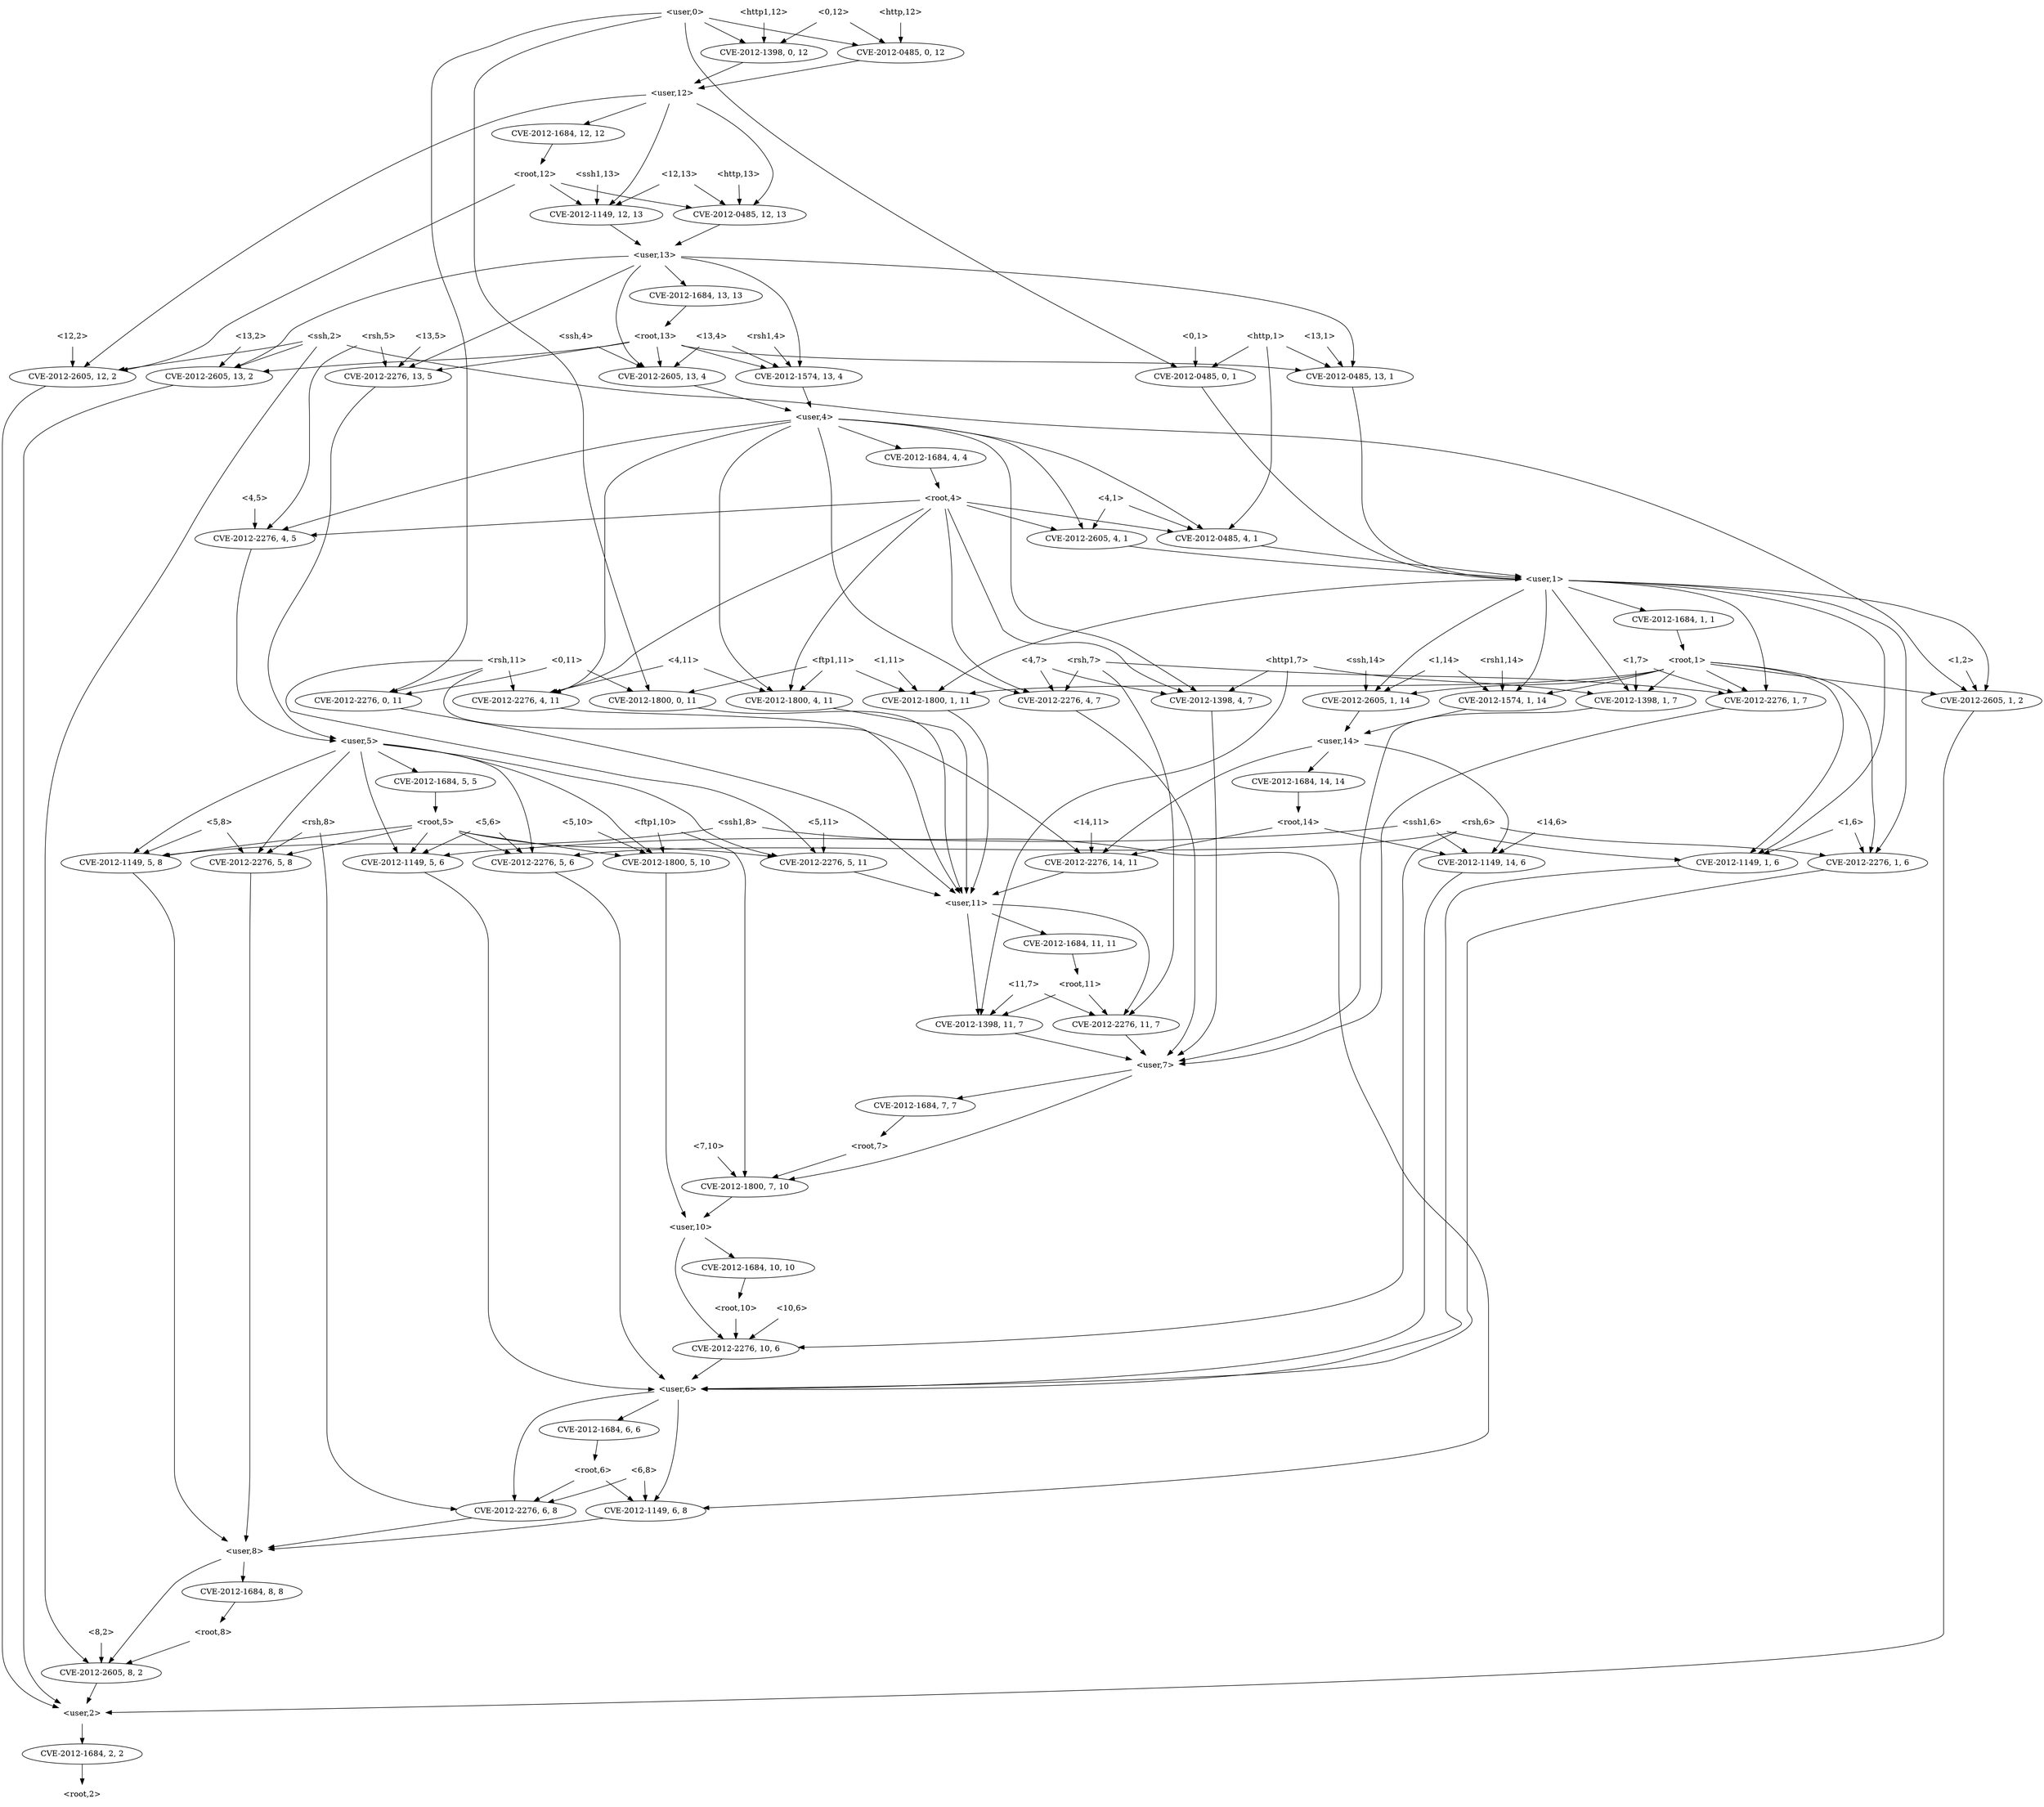 strict digraph {
	graph [bb="0,0,2904,3204"];
	node [label="\N"];
	"<user,10>"	 [height=0.5,
		pos="1246,1026",
		shape=plaintext,
		width=1.0069];
	"<v_rsh,10,6>"	 [height=0.5,
		label=<CVE-2012-2276, 10, 6>,
		pos="1106,810",
		width=2.5686];
	"<user,10>" -> "<v_rsh,10,6>"	 [pos="e,1145.3,826.42 1254,1007.9 1261.4,989.72 1270.1,960.28 1262,936 1249.4,898.05 1238.5,889.87 1208,864 1192.2,850.59 1172.4,839.34\
 1154.5,830.7"];
	"<v_root,10,10>"	 [height=0.5,
		label=<CVE-2012-1684, 10, 10>,
		pos="1156,954",
		width=2.7013];
	"<user,10>" -> "<v_root,10,10>"	 [pos="e,1177.4,971.62 1223.8,1007.7 1212.1,998.66 1197.8,987.5 1185.3,977.77"];
	"<user,6>"	 [height=0.5,
		pos="800,738",
		shape=plaintext,
		width=0.91667];
	"<v_rsh,10,6>" -> "<user,6>"	 [pos="e,833.2,746.6 1048.4,795.83 988.75,782.18 896.79,761.14 843.09,748.86"];
	"<root,10>"	 [height=0.5,
		pos="1163,882",
		shape=plaintext,
		width=1];
	"<v_root,10,10>" -> "<root,10>"	 [pos="e,1161.3,900.1 1157.7,935.7 1158.5,927.98 1159.4,918.71 1160.3,910.11"];
	"<root,1>"	 [height=0.5,
		pos="631,2034",
		shape=plaintext,
		width=0.89583];
	"<v_ssh,1,2>"	 [height=0.5,
		label=<CVE-2012-2605, 1, 2>,
		pos="88,1962",
		width=2.4499];
	"<root,1>" -> "<v_ssh,1,2>"	 [pos="e,170.03,1968.9 598.74,2018.9 595.49,2017.8 592.21,2016.8 589,2016 513.9,1997.2 303.1,1979.1 180.18,1969.7"];
	"<v_ssh,1,14>"	 [height=0.5,
		label=<CVE-2012-2605, 1, 14>,
		pos="439,1962",
		width=2.5686];
	"<root,1>" -> "<v_ssh,1,14>"	 [pos="e,482.84,1977.9 598.5,2019.7 595.3,2018.4 592.09,2017.2 589,2016 557.09,2003.9 521.05,1991.1 492.29,1981.2"];
	"<v_ftp1,1,11>"	 [height=0.5,
		label=<CVE-2012-1800, 1, 11>,
		pos="1852,1962",
		width=2.5686];
	"<root,1>" -> "<v_ftp1,1,11>"	 [pos="e,1787.7,1975 663.65,2026.8 684.77,2023 712.91,2018.4 738,2016 1186,1972.6 1302.2,2025.1 1750,1980 1759,1979.1 1768.4,1977.9 1777.7\
,1976.5"];
	"<v_ssh1,1,6>"	 [height=0.5,
		label=<CVE-2012-1149, 1, 6>,
		pos="605,1674",
		width=2.4499];
	"<root,1>" -> "<v_ssh1,1,6>"	 [pos="e,605.45,1692.1 625.35,2015.5 622.31,2005.3 618.81,1992 617,1980 612.95,1953 607.65,1772 605.73,1702.3"];
	"<v_http1,1,7>"	 [height=0.5,
		label=<CVE-2012-1398, 1, 7>,
		pos="1113,1962",
		width=2.4499];
	"<root,1>" -> "<v_http1,1,7>"	 [pos="e,1049.3,1974.5 663.27,2027.6 684.49,2024.2 712.87,2019.6 738,2016 860.87,1998.3 892.26,1998.6 1015,1980 1022.9,1978.8 1031.1,1977.5\
 1039.3,1976.1"];
	"<v_rsh,1,6>"	 [height=0.5,
		label=<CVE-2012-2276, 1, 6>,
		pos="373,1674",
		width=2.4499];
	"<root,1>" -> "<v_rsh,1,6>"	 [pos="e,357.79,1691.9 613.8,2015.7 595.68,1997.6 566.2,1968.4 540,1944 451.76,1861.8 386.46,1874 337,1764 327.42,1742.7 339.1,1718.1 351.65\
,1700.1"];
	"<v_rsh1,1,14>"	 [height=0.5,
		label=<CVE-2012-1574, 1, 14>,
		pos="719,1962",
		width=2.5686];
	"<root,1>" -> "<v_rsh1,1,14>"	 [pos="e,698.1,1979.6 652.75,2015.7 664,2006.7 677.88,1995.7 690.03,1986"];
	"<v_rsh,1,7>"	 [height=0.5,
		label=<CVE-2012-2276, 1, 7>,
		pos="918,1962",
		width=2.4499];
	"<root,1>" -> "<v_rsh,1,7>"	 [pos="e,863.76,1976.2 663.36,2025.1 709.37,2013.9 794.65,1993.1 853.77,1978.7"];
	"<user,2>"	 [height=0.5,
		pos="1933,162",
		shape=plaintext,
		width=0.91667];
	"<v_ssh,1,2>" -> "<user,2>"	 [pos="e,1899.7,163.66 72.519,1944.1 51.09,1918.8 15,1868.9 15,1819 15,1819 15,1819 15,305 15,207.75 1603.9,169.89 1889.4,163.88"];
	"<user,14>"	 [height=0.5,
		pos="719,1890",
		shape=plaintext,
		width=1.0069];
	"<v_ssh,1,14>" -> "<user,14>"	 [pos="e,682.65,1900.1 493.32,1947.4 545.54,1934.4 623.61,1914.8 672.89,1902.5"];
	"<user,11>"	 [height=0.5,
		pos="1959,1602",
		shape=plaintext,
		width=1.0069];
	"<v_ftp1,1,11>" -> "<user,11>"	 [pos="e,1955.6,1620.2 1858.2,1943.9 1873.2,1901.5 1912.7,1788.3 1939,1692 1944.6,1671.5 1949.8,1648.1 1953.5,1630.4"];
	"<v_ssh1,1,6>" -> "<user,6>"	 [pos="e,790.68,756.37 642.08,1657.5 686.5,1636.1 755,1593 755,1531 755,1531 755,1531 755,881 755,839.13 773,793.42 786.23,765.48"];
	"<user,7>"	 [height=0.5,
		pos="1448,1314",
		shape=plaintext,
		width=0.91667];
	"<v_http1,1,7>" -> "<user,7>"	 [pos="e,1436.2,1332 1121.8,1944 1138.9,1912.4 1179.3,1843.6 1229,1800 1254.4,1777.7 1268.9,1784.3 1296,1764 1332,1737.1 1344.6,1731 1367\
,1692 1387.4,1656.5 1391,1644 1391,1603 1391,1603 1391,1603 1391,1457 1391,1413.8 1414,1368.2 1430.8,1340.7"];
	"<v_rsh,1,6>" -> "<user,6>"	 [pos="e,766.85,738.43 394.53,1656.3 423.1,1632 470,1584.1 470,1531 470,1531 470,1531 470,881 470,757.56 667.24,740.11 756.74,738.55"];
	"<v_rsh1,1,14>" -> "<user,14>"	 [pos="e,719,1908.1 719,1943.7 719,1936 719,1926.7 719,1918.1"];
	"<v_rsh,1,7>" -> "<user,7>"	 [pos="e,1427.5,1332.4 944.39,1944.6 992.71,1914.8 1098.9,1850.1 1191,1800 1222.4,1782.9 1236.2,1787.7 1263,1764 1291.8,1738.5 1295.2,1727.1\
 1311,1692 1358.4,1586.4 1346.1,1551.6 1377,1440 1385.9,1407.9 1381.4,1396.9 1398,1368 1403.9,1357.7 1412.1,1347.9 1420.2,1339.6"];
	"<v_root,2,2>"	 [height=0.5,
		label=<CVE-2012-1684, 2, 2>,
		pos="1933,90",
		width=2.4499];
	"<user,2>" -> "<v_root,2,2>"	 [pos="e,1933,108.1 1933,143.7 1933,135.98 1933,126.71 1933,118.11"];
	"<user,1>"	 [height=0.5,
		pos="719,2178",
		shape=plaintext,
		width=0.91667];
	"<user,1>" -> "<v_ssh,1,2>"	 [pos="e,121.9,1978.6 685.8,2173.8 584.38,2164 284.38,2134.2 266,2124 212.37,2094.2 226.51,2056 180,2016 165.4,2003.4 147.39,1992.3 131.19\
,1983.5"];
	"<user,1>" -> "<v_ssh,1,14>"	 [pos="e,431.79,1980.2 685.78,2173.9 642.23,2168.7 564.53,2155.6 506,2124 464.48,2101.6 446.92,2095.2 428,2052 419.4,2032.4 423.24,2008.1\
 428.62,1989.9"];
	"<v_root,1,1>"	 [height=0.5,
		label=<CVE-2012-1684, 1, 1>,
		pos="603,2106",
		width=2.4499];
	"<user,1>" -> "<v_root,1,1>"	 [pos="e,629.89,2123.2 690.62,2159.9 675,2150.5 655.47,2138.7 638.8,2128.6"];
	"<user,1>" -> "<v_ftp1,1,11>"	 [pos="e,1820.6,1979.1 752.17,2175.6 872.96,2169.8 1300,2143.6 1638,2052 1700.6,2035 1769.3,2004.1 1811.5,1983.6"];
	"<user,1>" -> "<v_ssh1,1,6>"	 [pos="e,601.89,1692.1 685.73,2177.9 631.58,2177.7 522.83,2171.1 447,2124 378.57,2081.5 362.8,2056.3 337,1980 289.83,1840.6 511.51,1848\
 573,1764 586.53,1745.5 594.81,1720.8 599.55,1702.1"];
	"<user,1>" -> "<v_http1,1,7>"	 [pos="e,1092.3,1979.7 752.42,2163.9 804.46,2143 907.35,2099.6 989,2052 1023.2,2032.1 1059.7,2005.1 1084.2,1986.1"];
	"<user,1>" -> "<v_rsh,1,6>"	 [pos="e,352.36,1691.9 685.86,2173.7 614.02,2166.2 446.18,2146.8 394,2124 335.11,2098.2 280,2099.3 280,2035 280,2035 280,2035 280,1817 \
280,1769.1 317.57,1724.7 344.95,1698.7"];
	"<user,1>" -> "<v_rsh1,1,14>"	 [pos="e,719,1980.2 719,2159.8 719,2122.8 719,2035.2 719,1990.4"];
	"<user,1>" -> "<v_rsh,1,7>"	 [pos="e,902.25,1979.9 734.95,2159.8 770.19,2122 854.76,2031 895.42,1987.3"];
	"<v_root,1,1>" -> "<root,1>"	 [pos="e,624.16,2052.1 609.92,2087.7 613.07,2079.8 616.88,2070.3 620.38,2061.5"];
	"<v_rsh,4,11>"	 [height=0.5,
		label=<CVE-2012-2276, 4, 11>,
		pos="2336,1962",
		width=2.5686];
	"<v_rsh,4,11>" -> "<user,11>"	 [pos="e,1975.5,1620.2 2267.9,1949.8 2188.4,1936.5 2066.7,1915.1 2059,1908 2029,1880.1 2035,1860 2035,1819 2035,1819 2035,1819 2035,1745\
 2035,1699.6 2004.5,1654.7 1982.1,1627.9"];
	"<v_root,11,11>"	 [height=0.5,
		label=<CVE-2012-1684, 11, 11>,
		pos="1833,1530",
		width=2.7013];
	"<user,11>" -> "<v_root,11,11>"	 [pos="e,1862.2,1547.2 1928.2,1583.9 1911,1574.3 1889.4,1562.3 1871.1,1552.2"];
	"<v_http1,11,7>"	 [height=0.5,
		label=<CVE-2012-1398, 11, 7>,
		pos="1904,1386",
		width=2.5686];
	"<user,11>" -> "<v_http1,11,7>"	 [pos="e,1918.2,1404 1959.4,1584 1959.6,1553.9 1957.4,1489.9 1939,1440 1935.4,1430.3 1929.8,1420.6 1924.1,1412.3"];
	"<v_rsh,11,7>"	 [height=0.5,
		label=<CVE-2012-2276, 11, 7>,
		pos="1700,1386",
		width=2.5686];
	"<user,11>" -> "<v_rsh,11,7>"	 [pos="e,1697.3,1404.2 1922.4,1597.5 1863.9,1591.3 1753.4,1576 1727,1548 1693,1511.9 1692.8,1450 1696.2,1414.4"];
	"<root,14>"	 [height=0.5,
		pos="723,1746",
		shape=plaintext,
		width=1];
	"<v_rsh,14,11>"	 [height=0.5,
		label=<CVE-2012-2276, 14, 11>,
		pos="1630,1674",
		width=2.7013];
	"<root,14>" -> "<v_rsh,14,11>"	 [pos="e,1541.2,1681.5 759.11,1741.9 799.87,1738.4 868.19,1732.7 927,1728 1142.4,1710.9 1395.2,1692.2 1531.2,1682.2"];
	"<v_ssh1,14,6>"	 [height=0.5,
		label=<CVE-2012-1149, 14, 6>,
		pos="174,1674",
		width=2.5686];
	"<root,14>" -> "<v_ssh1,14,6>"	 [pos="e,240.59,1686.6 686.96,1740.9 595.4,1730.6 355.49,1703.3 276,1692 267.76,1690.8 259.16,1689.5 250.6,1688.2"];
	"<v_rsh,14,11>" -> "<user,11>"	 [pos="e,1922.7,1610.7 1691.1,1660 1755.3,1646.3 1854.7,1625.2 1912.7,1612.9"];
	"<v_ssh1,14,6>" -> "<user,6>"	 [pos="e,766.62,741.28 204.57,1656.9 242.72,1634.2 303,1589.3 303,1531 303,1531 303,1531 303,881 303,787.05 635.52,751.79 756.59,742.06"];
	"<v_ftp1,5,10>"	 [height=0.5,
		label=<CVE-2012-1800, 5, 10>,
		pos="1194,1674",
		width=2.5686];
	"<v_ftp1,5,10>" -> "<user,10>"	 [pos="e,1237.1,1044.4 1195.8,1656 1198.4,1629.3 1203,1576.2 1203,1531 1203,1531 1203,1531 1203,1169 1203,1127.3 1220.2,1081.5 1232.8,1053.5"];
	"<5,10>"	 [height=0.5,
		pos="1097,1746",
		shape=plaintext,
		width=0.78472];
	"<5,10>" -> "<v_ftp1,5,10>"	 [pos="e,1171,1691.6 1121,1727.7 1133.6,1718.6 1149.3,1707.3 1162.8,1697.5"];
	"<0,11>"	 [height=0.5,
		pos="2750,2034",
		shape=plaintext,
		width=0.78472];
	"<v_ftp1,0,11>"	 [height=0.5,
		label=<CVE-2012-1800, 0, 11>,
		pos="2540,1962",
		width=2.5686];
	"<0,11>" -> "<v_ftp1,0,11>"	 [pos="e,2588.5,1977.4 2721.4,2021.4 2716.6,2019.5 2711.7,2017.7 2707,2016 2671.2,2003.2 2630.5,1990.3 2598.2,1980.4"];
	"<v_rsh,0,11>"	 [height=0.5,
		label=<CVE-2012-2276, 0, 11>,
		pos="2744,1962",
		width=2.5686];
	"<0,11>" -> "<v_rsh,0,11>"	 [pos="e,2745.5,1980.1 2748.5,2015.7 2747.9,2008 2747.1,1998.7 2746.3,1990.1"];
	"<v_ftp1,0,11>" -> "<user,11>"	 [pos="e,1986,1620 2473.6,1949.5 2461.4,1947.5 2448.9,1945.6 2437,1944 2361.7,1933.8 2154.8,1957.3 2097,1908 2065.8,1881.4 2073,1860 2073\
,1819 2073,1819 2073,1819 2073,1745 2073,1694 2027.7,1650.9 1994.2,1626"];
	"<v_rsh,0,11>" -> "<user,11>"	 [pos="e,1995.4,1617.9 2677.2,1949.5 2514.4,1921.1 2111,1847.8 2111,1819 2111,1819 2111,1819 2111,1745 2111,1686.2 2049.4,1644.7 2004.7\
,1622.3"];
	"<v_root,14,14>"	 [height=0.5,
		label=<CVE-2012-1684, 14, 14>,
		pos="723,1818",
		width=2.7013];
	"<v_root,14,14>" -> "<root,14>"	 [pos="e,723,1764.1 723,1799.7 723,1792 723,1782.7 723,1774.1"];
	"<8,2>"	 [height=0.5,
		pos="70,306",
		shape=plaintext,
		width=0.75];
	"<v_ssh,8,2>"	 [height=0.5,
		label=<CVE-2012-2605, 8, 2>,
		pos="956,234",
		width=2.4499];
	"<8,2>" -> "<v_ssh,8,2>"	 [pos="e,868.77,236.83 97.379,292.2 101.85,290.53 106.5,289.04 111,288 250.62,255.63 667.86,241.82 858.74,237.08"];
	"<v_ssh,8,2>" -> "<user,2>"	 [pos="e,1899.7,165.39 1037.6,227.15 1236,212.94 1738.4,176.94 1889.4,166.12"];
	"<v_ftp1,4,11>"	 [height=0.5,
		label=<CVE-2012-1800, 4, 11>,
		pos="2056,1962",
		width=2.5686];
	"<v_ftp1,4,11>" -> "<user,11>"	 [pos="e,1963.8,1620.1 2042.1,1943.8 2034.8,1933.9 2026.2,1920.9 2021,1908 1978.1,1802.4 1998.2,1767.2 1973,1656 1971.1,1647.5 1968.7,1638.3\
 1966.5,1630"];
	"<root,10>" -> "<v_rsh,10,6>"	 [pos="e,1119.9,828.1 1148.9,863.7 1142.1,855.3 1133.7,845.07 1126.2,835.86"];
	"<13,1>"	 [height=0.5,
		pos="601,2610",
		shape=plaintext,
		width=0.78472];
	"<v_http,13,1>"	 [height=0.5,
		label=<CVE-2012-0485, 13, 1>,
		pos="551,2538",
		width=2.5686];
	"<13,1>" -> "<v_http,13,1>"	 [pos="e,563.22,2556.1 588.64,2591.7 582.77,2583.5 575.63,2573.5 569.16,2564.4"];
	"<v_http,13,1>" -> "<user,1>"	 [pos="e,689.16,2196.2 560.31,2520.1 573.75,2494 597,2442.2 597,2395 597,2395 597,2395 597,2321 597,2268.8 645.03,2226.2 680.82,2201.7"];
	"<v_rsh,6,8>"	 [height=0.5,
		label=<CVE-2012-2276, 6, 8>,
		pos="1072,522",
		width=2.4499];
	"<user,8>"	 [height=0.5,
		pos="1072,450",
		shape=plaintext,
		width=0.91667];
	"<v_rsh,6,8>" -> "<user,8>"	 [pos="e,1072,468.1 1072,503.7 1072,495.98 1072,486.71 1072,478.11"];
	"<user,8>" -> "<v_ssh,8,2>"	 [pos="e,953.23,252.25 1038.6,439.59 1016.9,431.63 989.82,417.94 975,396 947.85,355.8 948.64,296.76 952.06,262.46"];
	"<v_root,8,8>"	 [height=0.5,
		label=<CVE-2012-1684, 8, 8>,
		pos="1072,378",
		width=2.4499];
	"<user,8>" -> "<v_root,8,8>"	 [pos="e,1072,396.1 1072,431.7 1072,423.98 1072,414.71 1072,406.11"];
	"<root,2>"	 [height=0.5,
		pos="1933,18",
		shape=plaintext,
		width=0.89583];
	"<5,8>"	 [height=0.5,
		pos="2290,1746",
		shape=plaintext,
		width=0.75];
	"<v_rsh,5,8>"	 [height=0.5,
		label=<CVE-2012-2276, 5, 8>,
		pos="2460,1674",
		width=2.4499];
	"<5,8>" -> "<v_rsh,5,8>"	 [pos="e,2422.4,1690.4 2317.3,1733.6 2321.9,1731.8 2326.6,1729.8 2331,1728 2358.2,1716.8 2388.6,1704.3 2413,1694.3"];
	"<v_ssh1,5,8>"	 [height=0.5,
		label=<CVE-2012-1149, 5, 8>,
		pos="2265,1674",
		width=2.4499];
	"<5,8>" -> "<v_ssh1,5,8>"	 [pos="e,2271.1,1692.1 2283.8,1727.7 2281,1719.8 2277.6,1710.3 2274.5,1701.5"];
	"<v_rsh,5,8>" -> "<user,8>"	 [pos="e,1105.1,450.7 2476.5,1656.3 2499.4,1631.3 2538,1581.6 2538,1531 2538,1531 2538,1531 2538,593 2538,496.11 2433.3,526.2 2339,504 \
2099,447.5 1308.9,449.3 1115.2,450.63"];
	"<v_ssh1,5,8>" -> "<user,8>"	 [pos="e,1105.3,450.8 2318.1,1659.6 2376.4,1641.2 2462,1602.1 2462,1531 2462,1531 2462,1531 2462,593 2462,454.21 1351.1,450.08 1115.6,450.77"];
	"<v_root,13,13>"	 [height=0.5,
		label=<CVE-2012-1684, 13, 13>,
		pos="1131,2682",
		width=2.7013];
	"<root,13>"	 [height=0.5,
		pos="1192,2610",
		shape=plaintext,
		width=1];
	"<v_root,13,13>" -> "<root,13>"	 [pos="e,1176.9,2628.3 1145.8,2664.1 1153.1,2655.6 1162.2,2645.2 1170.4,2635.8"];
	"<v_ssh,13,2>"	 [height=0.5,
		label=<CVE-2012-2605, 13, 2>,
		pos="1713,2538",
		width=2.5686];
	"<root,13>" -> "<v_ssh,13,2>"	 [pos="e,1632,2546.8 1228.2,2600.9 1242.7,2597.8 1259.6,2594.5 1275,2592 1394.4,2572.6 1533.1,2557 1622,2547.8"];
	"<v_rsh,13,5>"	 [height=0.5,
		label=<CVE-2012-2276, 13, 5>,
		pos="987,2538",
		width=2.5686];
	"<root,13>" -> "<v_rsh,13,5>"	 [pos="e,1032.4,2553.7 1155.9,2595.5 1152.5,2594.3 1149.2,2593.1 1146,2592 1111.6,2579.9 1072.7,2566.9 1042,2556.9"];
	"<root,13>" -> "<v_http,13,1>"	 [pos="e,625.77,2548.7 1155.9,2594.6 1152.6,2593.6 1149.2,2592.7 1146,2592 947.88,2548.4 892.84,2576.2 691,2556 673.12,2554.2 653.98,2552\
 635.77,2549.9"];
	"<v_rsh1,13,4>"	 [height=0.5,
		label=<CVE-2012-1574, 13, 4>,
		pos="1433,2538",
		width=2.5686];
	"<root,13>" -> "<v_rsh1,13,4>"	 [pos="e,1383.7,2553.3 1228.1,2598.5 1266.6,2587.3 1328.3,2569.4 1373.9,2556.2"];
	"<v_ssh,13,4>"	 [height=0.5,
		label=<CVE-2012-2605, 13, 4>,
		pos="1229,2538",
		width=2.5686];
	"<root,13>" -> "<v_ssh,13,4>"	 [pos="e,1220,2556.1 1201.1,2591.7 1205.4,2583.6 1210.6,2573.9 1215.3,2565"];
	"<v_rsh,4,7>"	 [height=0.5,
		label=<CVE-2012-2276, 4, 7>,
		pos="1421,1962",
		width=2.4499];
	"<v_rsh,4,7>" -> "<user,7>"	 [pos="e,1444.2,1332.4 1425.6,1943.8 1434.4,1909.7 1453.4,1831.3 1460,1764 1461.6,1748.1 1461.9,1743.9 1460,1728 1453.1,1671.2 1429,1660.2\
 1429,1603 1429,1603 1429,1603 1429,1457 1429,1416.9 1436.6,1370.9 1442.1,1342.4"];
	"<v_root,7,7>"	 [height=0.5,
		label=<CVE-2012-1684, 7, 7>,
		pos="1507,1242",
		width=2.4499];
	"<user,7>" -> "<v_root,7,7>"	 [pos="e,1492.6,1260.1 1462.6,1295.7 1469.7,1287.3 1478.3,1277.1 1486,1267.9"];
	"<v_ftp1,7,10>"	 [height=0.5,
		label=<CVE-2012-1800, 7, 10>,
		pos="1334,1098",
		width=2.5686];
	"<user,7>" -> "<v_ftp1,7,10>"	 [pos="e,1347.5,1115.9 1433.7,1295.6 1426,1285.7 1416.6,1272.6 1410,1260 1386.2,1214.8 1394.5,1197.3 1371,1152 1366,1142.4 1359.6,1132.6\
 1353.5,1124"];
	"<root,8>"	 [height=0.5,
		pos="1045,306",
		shape=plaintext,
		width=0.89583];
	"<v_root,8,8>" -> "<root,8>"	 [pos="e,1051.6,324.1 1065.3,359.7 1062.3,351.81 1058.6,342.3 1055.2,333.55"];
	"<4,7>"	 [height=0.5,
		pos="1602,2034",
		shape=plaintext,
		width=0.75];
	"<v_http1,4,7>"	 [height=0.5,
		label=<CVE-2012-1398, 4, 7>,
		pos="1653,1962",
		width=2.4499];
	"<4,7>" -> "<v_http1,4,7>"	 [pos="e,1640.5,1980.1 1614.6,2015.7 1620.6,2007.5 1627.9,1997.5 1634.5,1988.4"];
	"<4,7>" -> "<v_rsh,4,7>"	 [pos="e,1463.9,1977.8 1574.6,2020.1 1571.4,2018.7 1568.1,2017.3 1565,2016 1534.9,2003.6 1500.8,1991 1473.3,1981.1"];
	"<v_http1,4,7>" -> "<user,7>"	 [pos="e,1451.8,1332.4 1636.5,1944 1591,1895.4 1467,1749.4 1467,1603 1467,1603 1467,1603 1467,1457 1467,1416.9 1459.4,1370.9 1453.9,1342.4"];
	"<user,0>"	 [height=0.5,
		pos="1167,3186",
		shape=plaintext,
		width=0.91667];
	"<v_http1,0,12>"	 [height=0.5,
		label=<CVE-2012-1398, 0, 12>,
		pos="1046,3114",
		width=2.5686];
	"<user,0>" -> "<v_http1,0,12>"	 [pos="e,1074,3131.2 1137.4,3167.9 1121,3158.4 1100.3,3146.4 1082.9,3136.3"];
	"<v_http,0,1>"	 [height=0.5,
		label=<CVE-2012-0485, 0, 1>,
		pos="788,2538",
		width=2.4499];
	"<user,0>" -> "<v_http,0,1>"	 [pos="e,799.82,2556.1 1165.3,3167.9 1163,3149.5 1157.9,3119.6 1147,3096 1138.6,3077.8 1131.4,3076.5 1120,3060 980.28,2857.4 958.94,2797.8\
 824,2592 818.05,2582.9 811.41,2573.1 805.47,2564.4"];
	"<user,0>" -> "<v_ftp1,0,11>"	 [pos="e,2554.7,1980 1200.1,3183.9 1432.4,3176.2 2807,3126.7 2807,3043 2807,3043 2807,3043 2807,2537 2807,2304.7 2625,2064.7 2561.5,1988.1"];
	"<user,0>" -> "<v_rsh,0,11>"	 [pos="e,2766.4,1979.5 1200.2,3184.3 1376.1,3180.8 2201.4,3162.5 2455,3132 2631.5,3110.8 2845,3220.8 2845,3043 2845,3043 2845,3043 2845\
,2105 2845,2055.8 2804.2,2011.8 2774.5,1986.2"];
	"<v_http,0,12>"	 [height=0.5,
		label=<CVE-2012-0485, 0, 12>,
		pos="842,3114",
		width=2.5686];
	"<user,0>" -> "<v_http,0,12>"	 [pos="e,903.44,3127.5 1134,3177.1 1121.5,3174.2 1107.1,3170.9 1094,3168 1033.1,3154.5 963.8,3140 913.29,3129.6"];
	"<user,12>"	 [height=0.5,
		pos="1166,3042",
		shape=plaintext,
		width=1.0069];
	"<v_http1,0,12>" -> "<user,12>"	 [pos="e,1136.6,3060.1 1073.8,3096.8 1089.9,3087.4 1110.3,3075.5 1127.8,3065.3"];
	"<v_http,0,1>" -> "<user,1>"	 [pos="e,719.2,2196 771.31,2520.1 762.39,2510.3 751.86,2497.3 745,2484 726.11,2447.5 720,2436.1 720,2395 720,2395 720,2395 720,2321 720\
,2281 719.6,2234.7 719.3,2206.1"];
	"<v_http,0,12>" -> "<user,12>"	 [pos="e,1129.6,3050.9 901.43,3100.2 964.33,3086.6 1062.3,3065.4 1119.7,3053"];
	"<rsh1,14>"	 [height=0.5,
		pos="784,2034",
		shape=plaintext,
		width=1.0278];
	"<rsh1,14>" -> "<v_rsh1,1,14>"	 [pos="e,734.88,1980.1 767.93,2015.7 760.06,2007.2 750.44,1996.9 741.83,1987.6"];
	"<11,7>"	 [height=0.5,
		pos="1902,1458",
		shape=plaintext,
		width=0.78472];
	"<11,7>" -> "<v_http1,11,7>"	 [pos="e,1903.5,1404.1 1902.5,1439.7 1902.7,1432 1903,1422.7 1903.2,1414.1"];
	"<11,7>" -> "<v_rsh,11,7>"	 [pos="e,1748.9,1401.3 1873.5,1443.9 1870.3,1442.5 1867.1,1441.2 1864,1440 1829.6,1426.8 1790.3,1414 1758.9,1404.3"];
	"<v_http1,11,7>" -> "<user,7>"	 [pos="e,1481.1,1319.8 1836.4,1373.7 1824.6,1371.8 1812.5,1369.8 1801,1368 1689.4,1350.4 1557.8,1331 1491.2,1321.3"];
	"<v_rsh,11,7>" -> "<user,7>"	 [pos="e,1481.3,1324.3 1649.3,1370.9 1602.9,1358 1535,1339.2 1491.1,1327"];
	"<ssh1,13>"	 [height=0.5,
		pos="1111,2898",
		shape=plaintext,
		width=1.0278];
	"<v_ssh1,12,13>"	 [height=0.5,
		label=<CVE-2012-1149, 12, 13>,
		pos="1110,2826",
		width=2.7013];
	"<ssh1,13>" -> "<v_ssh1,12,13>"	 [pos="e,1110.2,2844.1 1110.8,2879.7 1110.6,2872 1110.5,2862.7 1110.4,2854.1"];
	"<user,13>"	 [height=0.5,
		pos="1207,2754",
		shape=plaintext,
		width=1.0069];
	"<v_ssh1,12,13>" -> "<user,13>"	 [pos="e,1183.2,2772.2 1133,2808.4 1145.5,2799.4 1161.2,2788 1174.9,2778.1"];
	"<rsh,11>"	 [height=0.5,
		pos="2220,2034",
		shape=plaintext,
		width=0.92361];
	"<rsh,11>" -> "<v_rsh,4,11>"	 [pos="e,2309.1,1979.2 2248.4,2015.9 2264,2006.5 2283.5,1994.7 2300.2,1984.6"];
	"<rsh,11>" -> "<v_rsh,14,11>"	 [pos="e,1649.9,1691.8 2209.9,2015.8 2196,1992.7 2171.1,1953.3 2157,1944 2093.3,1902 2059.5,1937.3 1989,1908 1854.6,1852.2 1715.7,1745.4\
 1657.9,1698.3"];
	"<rsh,11>" -> "<v_rsh,0,11>"	 [pos="e,2677,1974.4 2253.4,2029.2 2324.6,2021.1 2497,2000.9 2641,1980 2649.5,1978.8 2658.3,1977.4 2667.1,1976"];
	"<v_rsh,5,11>"	 [height=0.5,
		label=<CVE-2012-2276, 5, 11>,
		pos="1838,1674",
		width=2.5686];
	"<rsh,11>" -> "<v_rsh,5,11>"	 [pos="e,1850,1692.1 2219.3,2015.9 2217.5,1995.8 2211.4,1962.6 2191,1944 2137.8,1895.4 2094.4,1945.6 2033,1908 1988.2,1880.6 1895.3,1755.1\
 1856.1,1700.5"];
	"<v_rsh,5,11>" -> "<user,11>"	 [pos="e,1929.4,1620.1 1866.1,1656.8 1882.2,1647.4 1902.8,1635.5 1920.5,1625.3"];
	"<4,11>"	 [height=0.5,
		pos="2129,2034",
		shape=plaintext,
		width=0.78472];
	"<4,11>" -> "<v_rsh,4,11>"	 [pos="e,2291,1977.7 2157.4,2022.8 2163.8,2020.6 2170.6,2018.2 2177,2016 2211.6,2004.1 2250.7,1991.1 2281.4,1980.9"];
	"<4,11>" -> "<v_ftp1,4,11>"	 [pos="e,2073.6,1979.9 2111,2015.7 2101.9,2007 2090.7,1996.3 2080.8,1986.8"];
	"<5,11>"	 [height=0.5,
		pos="1838,1746",
		shape=plaintext,
		width=0.78472];
	"<5,11>" -> "<v_rsh,5,11>"	 [pos="e,1838,1692.1 1838,1727.7 1838,1720 1838,1710.7 1838,1702.1"];
	"<ssh1,6>"	 [height=0.5,
		pos="530,1746",
		shape=plaintext,
		width=0.94444];
	"<v_ssh1,5,6>"	 [height=0.5,
		label=<CVE-2012-1149, 5, 6>,
		pos="995,1674",
		width=2.4499];
	"<ssh1,6>" -> "<v_ssh1,5,6>"	 [pos="e,930.73,1686.4 564.2,1740.4 629.15,1731.6 774.77,1711.4 897,1692 904.67,1690.8 912.68,1689.5 920.66,1688.1"];
	"<ssh1,6>" -> "<v_ssh1,14,6>"	 [pos="e,241.6,1686.3 495.63,1731 492.4,1729.9 489.16,1728.9 486,1728 480.32,1726.4 342.12,1703.2 251.57,1688"];
	"<ssh1,6>" -> "<v_ssh1,1,6>"	 [pos="e,586.93,1691.9 548.54,1727.7 557.87,1719 569.33,1708.3 579.48,1698.8"];
	"<v_ssh1,5,6>" -> "<user,6>"	 [pos="e,824.35,756.13 975.47,1656.4 949,1631.9 905,1583.2 905,1531 905,1531 905,1531 905,881 905,831.46 863.18,787.9 832.32,762.49"];
	"<v_root,12,12>"	 [height=0.5,
		label=<CVE-2012-1684, 12, 12>,
		pos="1398,2970",
		width=2.7013];
	"<root,12>"	 [height=0.5,
		pos="1412,2898",
		shape=plaintext,
		width=1];
	"<v_root,12,12>" -> "<root,12>"	 [pos="e,1408.6,2916.1 1401.5,2951.7 1403,2944 1404.9,2934.7 1406.6,2926.1"];
	"<v_ssh,12,2>"	 [height=0.5,
		label=<CVE-2012-2605, 12, 2>,
		pos="1917,2538",
		width=2.5686];
	"<root,12>" -> "<v_ssh,12,2>"	 [pos="e,1875.5,2554.1 1448.2,2891.1 1541.6,2874.9 1783,2826.2 1783,2755 1783,2755 1783,2755 1783,2681 1783,2638.2 1791.4,2623.9 1820,2592\
 1832.7,2577.9 1850,2566.8 1866.5,2558.5"];
	"<v_http,12,13>"	 [height=0.5,
		label=<CVE-2012-0485, 12, 13>,
		pos="1323,2826",
		width=2.7013];
	"<root,12>" -> "<v_http,12,13>"	 [pos="e,1344.1,2843.6 1390,2879.7 1378.6,2870.7 1364.6,2859.7 1352.3,2850"];
	"<root,12>" -> "<v_ssh1,12,13>"	 [pos="e,1180,2838.6 1375.8,2883 1372.5,2881.9 1369.2,2880.9 1366,2880 1307.8,2863.3 1240.8,2849.6 1189.9,2840.4"];
	"<v_ssh,13,2>" -> "<user,2>"	 [pos="e,1966.2,164.48 1774.8,2524.6 1986.4,2481.5 2673.7,2337.3 2746,2268 2761.1,2253.5 2794,2107.7 2801,2088 2818.4,2039.2 2829.5,2029.5\
 2845,1980 2857.1,1941.3 2865,1931.5 2865,1891 2865,1891 2865,1891 2865,305 2865,213.88 2159.8,173.84 1976.3,164.96"];
	"<user,5>"	 [height=0.5,
		pos="1271,1890",
		shape=plaintext,
		width=0.91667];
	"<v_rsh,13,5>" -> "<user,5>"	 [pos="e,1262,1908.2 921.66,2525.2 854.29,2508.9 759,2472.2 759,2395 759,2395 759,2395 759,2321 759,2167.5 942.49,2239.1 1210,1980 1229.2\
,1961.4 1245.9,1935.9 1257,1917"];
	"<user,4>"	 [height=0.5,
		pos="1421,2466",
		shape=plaintext,
		width=0.91667];
	"<v_rsh1,13,4>" -> "<user,4>"	 [pos="e,1423.9,2484.1 1430,2519.7 1428.7,2512 1427.1,2502.7 1425.6,2494.1"];
	"<v_ssh,13,4>" -> "<user,4>"	 [pos="e,1387.7,2479.1 1270.7,2521.8 1302.4,2510.2 1346.1,2494.3 1378.2,2482.6"];
	"<v_http,4,1>"	 [height=0.5,
		label=<CVE-2012-0485, 4, 1>,
		pos="913,2250",
		width=2.4499];
	"<v_http,4,1>" -> "<user,1>"	 [pos="e,752.18,2191 871.38,2234 839.09,2222.3 794.5,2206.2 761.89,2194.5"];
	"<0,1>"	 [height=0.5,
		pos="788,2610",
		shape=plaintext,
		width=0.75];
	"<0,1>" -> "<v_http,0,1>"	 [pos="e,788,2556.1 788,2591.7 788,2584 788,2574.7 788,2566.1"];
	"<1,14>"	 [height=0.5,
		pos="552,2034",
		shape=plaintext,
		width=0.78472];
	"<1,14>" -> "<v_rsh1,1,14>"	 [pos="e,679.85,1978.4 580.63,2019.7 583.45,2018.4 586.28,2017.2 589,2016 615.75,2004.4 645.89,1992.1 670.4,1982.2"];
	"<1,14>" -> "<v_ssh,1,14>"	 [pos="e,465.58,1979.5 524.36,2015.9 509.25,2006.5 490.38,1994.8 474.23,1984.8"];
	"<http,1>"	 [height=0.5,
		pos="680,2610",
		shape=plaintext,
		width=0.89583];
	"<http,1>" -> "<v_http,0,1>"	 [pos="e,762.6,2555.5 706.42,2591.9 720.72,2582.6 738.56,2571 753.9,2561.1"];
	"<http,1>" -> "<v_http,13,1>"	 [pos="e,580.9,2555.2 648.44,2591.9 630.75,2582.3 608.54,2570.2 589.79,2560"];
	"<http,1>" -> "<v_http,4,1>"	 [pos="e,892.99,2267.7 679.33,2591.9 679.23,2573.4 680.91,2543.5 691,2520 736.47,2414.4 836.66,2317.4 885.35,2274.4"];
	"<root,11>"	 [height=0.5,
		pos="1819,1458",
		shape=plaintext,
		width=1];
	"<v_root,11,11>" -> "<root,11>"	 [pos="e,1822.4,1476.1 1829.5,1511.7 1828,1504 1826.1,1494.7 1824.4,1486.1"];
	"<rsh1,4>"	 [height=0.5,
		pos="1511,2610",
		shape=plaintext,
		width=0.92361];
	"<rsh1,4>" -> "<v_rsh1,13,4>"	 [pos="e,1451.8,2555.9 1491.7,2591.7 1482,2583 1470.1,2572.3 1459.5,2562.8"];
	"<user,12>" -> "<v_ssh,12,2>"	 [pos="e,1899,2555.9 1202.4,3041.1 1341.8,3040.5 1834,3029.3 1834,2899 1834,2899 1834,2899 1834,2681 1834,2634.5 1867.6,2589.7 1892.1,2563.2"];
	"<user,12>" -> "<v_root,12,12>"	 [pos="e,1349.2,2985.7 1202.5,3030 1239.2,3018.9 1296.4,3001.7 1339.4,2988.7"];
	"<user,12>" -> "<v_http,12,13>"	 [pos="e,1307.6,2843.8 1177.1,3023.6 1196.4,2993.6 1237.9,2930.5 1277,2880 1284.4,2870.4 1293,2860.3 1300.8,2851.5"];
	"<user,12>" -> "<v_ssh1,12,13>"	 [pos="e,1090.1,2844 1145.2,3023.7 1120.6,3001.6 1080.9,2961 1065,2916 1059.7,2900.9 1059.5,2895 1065,2880 1068.8,2869.5 1075.8,2859.7 \
1083.1,2851.4"];
	"<1,7>"	 [height=0.5,
		pos="953,2034",
		shape=plaintext,
		width=0.75];
	"<1,7>" -> "<v_rsh,1,7>"	 [pos="e,926.55,1980.1 944.35,2015.7 940.36,2007.7 935.55,1998.1 931.13,1989.3"];
	"<1,7>" -> "<v_http1,1,7>"	 [pos="e,1077.6,1978.5 980.14,2021.1 1004.3,2010.6 1040,1995 1068.3,1982.6"];
	"<root,8>" -> "<v_ssh,8,2>"	 [pos="e,977.13,251.62 1023,287.7 1011.6,278.75 997.59,267.71 985.3,258.05"];
	"<v_root,6,6>"	 [height=0.5,
		label=<CVE-2012-1684, 6, 6>,
		pos="831,666",
		width=2.4499];
	"<user,6>" -> "<v_root,6,6>"	 [pos="e,823.43,684.1 807.66,719.7 811.19,711.73 815.46,702.1 819.37,693.26"];
	"<v_ssh1,6,8>"	 [height=0.5,
		label=<CVE-2012-1149, 6, 8>,
		pos="877,522",
		width=2.4499];
	"<user,6>" -> "<v_ssh1,6,8>"	 [pos="e,846.66,538.92 767.95,719.88 754.88,711.05 741.18,698.97 734,684 727.08,669.57 727.38,662.57 734,648 755.15,601.42 803.18,565.39\
 837.75,544.23"];
	"<user,6>" -> "<v_rsh,6,8>"	 [pos="e,1069.5,540.02 833.27,729.15 885.68,715.02 987.04,680.2 1041,612 1055.3,593.92 1063.3,568.78 1067.5,549.83"];
	"<ftp1,10>"	 [height=0.5,
		pos="1218,1746",
		shape=plaintext,
		width=1];
	"<ftp1,10>" -> "<v_ftp1,5,10>"	 [pos="e,1199.9,1692.1 1212.1,1727.7 1209.4,1719.9 1206.2,1710.5 1203.2,1701.8"];
	"<ftp1,10>" -> "<v_ftp1,7,10>"	 [pos="e,1319,1116 1254,1729.7 1269.6,1721.1 1286.2,1708.7 1295,1692 1302.4,1677.8 1295.4,1672 1295,1656 1291,1504.3 1277,1466.8 1277,1315\
 1277,1315 1277,1315 1277,1241 1277,1200.6 1279.6,1189 1296,1152 1300.3,1142.2 1306.6,1132.4 1312.9,1124"];
	"<v_ftp1,7,10>" -> "<user,10>"	 [pos="e,1267.6,1044.2 1313.1,1080.4 1302,1071.5 1288.1,1060.5 1275.8,1050.7"];
	"<v_ssh,12,2>" -> "<user,2>"	 [pos="e,1966.1,163.77 2009.5,2536.7 2213.2,2535.3 2687.3,2527.3 2745,2484 2784.8,2454.1 2798,2289.3 2798,2251 2798,2251 2798,2251 2798\
,2177 2798,2041.6 2903,2026.4 2903,1891 2903,1891 2903,1891 2903,305 2903,264.03 2910.8,241.81 2879,216 2843.5,187.21 2157,168.47\
 1976.3,164.02"];
	"<v_http,12,13>" -> "<user,13>"	 [pos="e,1235.2,2772 1295.8,2808.6 1280.4,2799.3 1261,2787.6 1244.2,2777.5"];
	"<root,4>"	 [height=0.5,
		pos="1507,2322",
		shape=plaintext,
		width=0.89583];
	"<v_ssh,4,1>"	 [height=0.5,
		label=<CVE-2012-2605, 4, 1>,
		pos="1108,2250",
		width=2.4499];
	"<root,4>" -> "<v_ssh,4,1>"	 [pos="e,1172.4,2262.3 1474.7,2315.3 1411.4,2304.2 1269.9,2279.4 1182.3,2264"];
	"<root,4>" -> "<v_http,4,1>"	 [pos="e,976.17,2262.6 1474.7,2317.7 1371.9,2307.1 1056.8,2274.4 1011,2268 1003,2266.9 994.6,2265.6 986.27,2264.2"];
	"<root,4>" -> "<v_ftp1,4,11>"	 [pos="e,2006.6,1977.4 1539.3,2316.9 1636.1,2303.9 1918,2259 1918,2179 1918,2179 1918,2179 1918,2105 1918,2063.4 1919.7,2047.4 1947,2016\
 1960.3,2000.7 1979,1989.5 1997.2,1981.3"];
	"<root,4>" -> "<v_rsh,4,11>"	 [pos="e,2327.1,1980 1539.7,2318.6 1688.3,2307.3 2292,2256.7 2292,2179 2292,2179 2292,2179 2292,2105 2292,2063 2309.8,2017 2322.8,1989"];
	"<v_rsh,4,5>"	 [height=0.5,
		label=<CVE-2012-2276, 4, 5>,
		pos="1303,2250",
		width=2.4499];
	"<root,4>" -> "<v_rsh,4,5>"	 [pos="e,1346.2,2265.8 1474.7,2309.9 1442.8,2299 1393.6,2282.1 1356,2269.2"];
	"<root,4>" -> "<v_http1,4,7>"	 [pos="e,1661.5,1980 1539.3,2312.7 1593.1,2296.6 1695,2256.1 1695,2179 1695,2179 1695,2179 1695,2105 1695,2063.1 1678,2017.1 1665.6,1989.1"];
	"<root,4>" -> "<v_rsh,4,7>"	 [pos="e,1428.3,1980.1 1496.6,2303.8 1482,2277.7 1457,2226.3 1457,2179 1457,2179 1457,2179 1457,2105 1457,2063.8 1442.6,2017.8 1432,1989.7"];
	"<v_ssh,4,1>" -> "<user,1>"	 [pos="e,752.27,2185 1044.2,2237.5 964.65,2223.2 830.82,2199.1 762.29,2186.8"];
	"<v_rsh,4,5>" -> "<user,5>"	 [pos="e,1270.2,1908 1295.7,2231.9 1285.2,2205.5 1267,2153.3 1267,2107 1267,2107 1267,2107 1267,2033 1267,1993 1268.6,1946.6 1269.8,1918.1"];
	"<5,6>"	 [height=0.5,
		pos="963,1746",
		shape=plaintext,
		width=0.75];
	"<5,6>" -> "<v_ssh1,5,6>"	 [pos="e,987.18,1692.1 970.91,1727.7 974.55,1719.7 978.95,1710.1 982.99,1701.3"];
	"<v_rsh,5,6>"	 [height=0.5,
		label=<CVE-2012-2276, 5, 6>,
		pos="800,1674",
		width=2.4499];
	"<5,6>" -> "<v_rsh,5,6>"	 [pos="e,835.95,1690.4 935.72,1733.3 911.13,1722.7 874.49,1707 845.47,1694.5"];
	"<v_rsh,5,6>" -> "<user,6>"	 [pos="e,800,756.05 800,1656 800,1629.3 800,1576.1 800,1531 800,1531 800,1531 800,881 800,841 800,794.65 800,766.08"];
	"<ssh,4>"	 [height=0.5,
		pos="1315,2610",
		shape=plaintext,
		width=0.84028];
	"<ssh,4>" -> "<v_ssh,13,4>"	 [pos="e,1249.4,2555.6 1293.7,2591.7 1282.7,2582.7 1269.2,2571.7 1257.3,2562"];
	"<root,7>"	 [height=0.5,
		pos="1480,1170",
		shape=plaintext,
		width=0.89583];
	"<v_root,7,7>" -> "<root,7>"	 [pos="e,1486.6,1188.1 1500.3,1223.7 1497.3,1215.8 1493.6,1206.3 1490.2,1197.5"];
	"<root,7>" -> "<v_ftp1,7,10>"	 [pos="e,1367.1,1114.9 1447.6,1153.5 1426.6,1143.4 1398.9,1130.1 1376.2,1119.2"];
	"<root,11>" -> "<v_http1,11,7>"	 [pos="e,1883.8,1403.6 1840,1439.7 1850.9,1430.7 1864.3,1419.7 1876,1410"];
	"<root,11>" -> "<v_rsh,11,7>"	 [pos="e,1727.6,1403.2 1789.9,1439.9 1773.7,1430.4 1753.5,1418.4 1736.3,1408.3"];
	"<4,1>"	 [height=0.5,
		pos="1029,2322",
		shape=plaintext,
		width=0.75];
	"<4,1>" -> "<v_ssh,4,1>"	 [pos="e,1089.2,2267.6 1048.5,2303.7 1058.5,2294.8 1070.8,2283.9 1081.7,2274.3"];
	"<4,1>" -> "<v_http,4,1>"	 [pos="e,940.03,2267.3 1001.8,2304.6 985.95,2295 965.77,2282.8 948.66,2272.5"];
	"<v_root,2,2>" -> "<root,2>"	 [pos="e,1933,36.104 1933,71.697 1933,63.983 1933,54.712 1933,46.112"];
	"<1,6>"	 [height=0.5,
		pos="373,1746",
		shape=plaintext,
		width=0.75];
	"<1,6>" -> "<v_rsh,1,6>"	 [pos="e,373,1692.1 373,1727.7 373,1720 373,1710.7 373,1702.1"];
	"<1,6>" -> "<v_ssh1,1,6>"	 [pos="e,547.56,1687.7 400.3,1731.5 403.21,1730.2 406.15,1729.1 409,1728 450.91,1712.6 499.33,1699.4 537.57,1690.1"];
	"<6,8>"	 [height=0.5,
		pos="1005,594",
		shape=plaintext,
		width=0.75];
	"<6,8>" -> "<v_ssh1,6,8>"	 [pos="e,906.34,539.04 977.85,578.15 959.65,568.2 935.42,554.95 915.27,543.93"];
	"<6,8>" -> "<v_rsh,6,8>"	 [pos="e,1055.6,540.1 1021.6,575.7 1029.7,567.22 1039.6,556.86 1048.5,547.58"];
	"<v_ssh1,6,8>" -> "<user,8>"	 [pos="e,1039,462.86 918.83,505.98 951.39,494.3 996.39,478.14 1029.2,466.37"];
	"<root,6>"	 [height=0.5,
		pos="877,594",
		shape=plaintext,
		width=0.89583];
	"<v_root,6,6>" -> "<root,6>"	 [pos="e,865.65,612.28 842.14,648.05 847.54,639.84 854.14,629.79 860.14,620.66"];
	"<root,5>"	 [height=0.5,
		pos="1419,1746",
		shape=plaintext,
		width=0.89583];
	"<root,5>" -> "<v_ssh1,5,8>"	 [pos="e,2183.3,1680.8 1451.3,1741.6 1485.4,1738 1541,1732.3 1589,1728 1797.6,1709.4 2042.8,1691 2173,1681.6"];
	"<root,5>" -> "<v_ssh1,5,6>"	 [pos="e,1059.2,1686.4 1386.5,1739.9 1327.7,1730.6 1199.8,1710.2 1092,1692 1084.6,1690.8 1076.9,1689.4 1069.2,1688.1"];
	"<root,5>" -> "<v_ftp1,5,10>"	 [pos="e,1240.9,1689.6 1386.3,1734.8 1350.8,1723.8 1293.4,1705.9 1250.6,1692.6"];
	"<root,5>" -> "<v_rsh,5,11>"	 [pos="e,1770.1,1686.3 1451.5,1739.6 1517.3,1728.6 1667.7,1703.5 1760.3,1688"];
	"<root,5>" -> "<v_rsh,5,6>"	 [pos="e,863.16,1686.7 1386.7,1741.4 1355.2,1737.9 1305.8,1732.4 1263,1728 1100.9,1711.2 1059.5,1713.9 898,1692 889.97,1690.9 881.59,1689.6\
 873.26,1688.3"];
	"<root,5>" -> "<v_rsh,5,8>"	 [pos="e,2398.2,1686.9 1451.5,1741.2 1485.7,1737.4 1541.1,1731.5 1589,1728 1932,1702.9 2020.1,1729.5 2362,1692 2370.5,1691.1 2379.5,1689.8\
 2388.3,1688.5"];
	"<13,4>"	 [height=0.5,
		pos="1392,2610",
		shape=plaintext,
		width=0.78472];
	"<13,4>" -> "<v_rsh1,13,4>"	 [pos="e,1423,2556.1 1402.1,2591.7 1406.9,2583.6 1412.6,2573.9 1417.8,2565"];
	"<13,4>" -> "<v_ssh,13,4>"	 [pos="e,1266.3,2554.6 1363.4,2596.1 1360.2,2594.7 1357,2593.3 1354,2592 1328.2,2580.7 1299.2,2568.4 1275.7,2558.5"];
	"<v_root,5,5>"	 [height=0.5,
		label=<CVE-2012-1684, 5, 5>,
		pos="1326,1818",
		width=2.4499];
	"<v_root,5,5>" -> "<root,5>"	 [pos="e,1396.1,1764.2 1348,1800.4 1359.9,1791.5 1374.8,1780.3 1387.9,1770.4"];
	"<12,2>"	 [height=0.5,
		pos="1917,2610",
		shape=plaintext,
		width=0.78472];
	"<12,2>" -> "<v_ssh,12,2>"	 [pos="e,1917,2556.1 1917,2591.7 1917,2584 1917,2574.7 1917,2566.1"];
	"<user,13>" -> "<v_ssh,13,4>"	 [pos="e,1233.2,2556.3 1219.7,2735.8 1226.3,2725.9 1233.6,2712.9 1237,2700 1249,2654.3 1241.7,2598.8 1235.3,2566.4"];
	"<user,13>" -> "<v_ssh,13,2>"	 [pos="e,1702.1,2556 1243.4,2749.1 1320.6,2739.6 1504.3,2709.4 1633,2628 1659,2611.6 1681.7,2584.4 1696.2,2564.3"];
	"<user,13>" -> "<v_rsh,13,5>"	 [pos="e,985.24,2556 1170.6,2751.3 1130.5,2747.6 1066.1,2735.9 1025,2700 986.87,2666.7 983.24,2602.9 984.67,2566.4"];
	"<user,13>" -> "<v_root,13,13>"	 [pos="e,1149.3,2699.9 1188.2,2735.7 1178.8,2727 1167.1,2716.3 1156.9,2706.8"];
	"<user,13>" -> "<v_rsh1,13,4>"	 [pos="e,1436.9,2556.2 1243.5,2744.3 1295,2729.9 1387.4,2695.6 1429,2628 1440.3,2609.6 1440.5,2584.9 1438.3,2566.1"];
	"<user,13>" -> "<v_http,13,1>"	 [pos="e,547.95,2556.2 1170.5,2751.3 1046.9,2744.9 647.33,2717.3 563,2628 547.74,2611.8 545.76,2586.1 546.99,2566.4"];
	"<http1,7>"	 [height=0.5,
		pos="1521,2034",
		shape=plaintext,
		width=0.97917];
	"<http1,7>" -> "<v_http1,4,7>"	 [pos="e,1622.9,1979 1553.3,2015.9 1571.6,2006.2 1594.7,1993.9 1614,1983.7"];
	"<http1,7>" -> "<v_http1,11,7>"	 [pos="e,1994.3,1389.9 1522.8,2015.7 1526,1995.3 1534.3,1962 1556,1944 1909.5,1651.6 2430.5,2133 2557,1692 2624.8,1455.7 2204,1402.5 2004.5\
,1390.5"];
	"<http1,7>" -> "<v_http1,1,7>"	 [pos="e,1178.3,1974.2 1485.5,2026.9 1419.5,2015.6 1276.6,1991.1 1188.3,1975.9"];
	"<user,5>" -> "<v_ssh1,5,8>"	 [pos="e,2260.9,1692.2 1304.1,1883.3 1345.7,1875.5 1418.8,1859.8 1478,1836 1508.3,1823.8 1510.7,1809.1 1542,1800 1686,1758.1 2089,1843.7\
 2216,1764 2238.1,1750.1 2251,1722.6 2258,1701.8"];
	"<user,5>" -> "<v_ssh1,5,6>"	 [pos="e,1004.3,1692 1237.7,1874.7 1193.5,1854.5 1114.4,1814.6 1059,1764 1038.8,1745.6 1021.2,1719.8 1009.5,1700.8"];
	"<user,5>" -> "<v_root,5,5>"	 [pos="e,1312.6,1836.1 1284.6,1871.7 1291.1,1863.4 1299.1,1853.3 1306.2,1844.1"];
	"<user,5>" -> "<v_rsh,5,11>"	 [pos="e,1812.7,1691.4 1304.2,1878.3 1335.2,1868.1 1382.6,1852 1423,1836 1459.6,1821.5 1466.5,1812.2 1504,1800 1576.2,1776.5 1599.7,1790.1\
 1671,1764 1719.4,1746.3 1771.1,1716.9 1804,1696.8"];
	"<user,5>" -> "<v_rsh,5,6>"	 [pos="e,820.62,1691.7 1237.8,1880.5 1174.8,1863.7 1034.5,1822.4 927,1764 891.29,1744.6 853.54,1717.1 828.57,1697.9"];
	"<user,5>" -> "<v_rsh,5,8>"	 [pos="e,2441.2,1691.7 1304,1887.2 1460.9,1878.1 2130.8,1835.7 2326,1764 2366.9,1749 2407.8,1719.2 2433.4,1698.2"];
	"<user,5>" -> "<v_ftp1,5,10>"	 [pos="e,1184.4,1692 1251.2,1871.9 1227.3,1849.9 1188.4,1808.9 1173,1764 1165.9,1743.3 1172.5,1719.2 1180.1,1701.3"];
	"<14,11>"	 [height=0.5,
		pos="1630,1746",
		shape=plaintext,
		width=0.88889];
	"<14,11>" -> "<v_rsh,14,11>"	 [pos="e,1630,1692.1 1630,1727.7 1630,1720 1630,1710.7 1630,1702.1"];
	"<user,14>" -> "<v_rsh,14,11>"	 [pos="e,1563.3,1687.1 755.54,1881.7 843.48,1863.8 1073.7,1815.6 1263,1764 1314.3,1750 1325.6,1741.5 1377,1728 1435.7,1712.6 1503,1698.7\
 1553.4,1689"];
	"<user,14>" -> "<v_ssh1,14,6>"	 [pos="e,170.86,1692.1 682.69,1885.8 573.64,1875.4 252.37,1839 185,1764 170.16,1747.5 168.44,1721.8 169.83,1702.2"];
	"<user,14>" -> "<v_root,14,14>"	 [pos="e,722.02,1836.1 719.99,1871.7 720.43,1864 720.96,1854.7 721.45,1846.1"];
	"<ssh,2>"	 [height=0.5,
		pos="1594,2610",
		shape=plaintext,
		width=0.84028];
	"<ssh,2>" -> "<v_ssh,13,2>"	 [pos="e,1685.4,2555.2 1623.1,2591.9 1639.3,2582.4 1659.5,2570.4 1676.7,2560.3"];
	"<ssh,2>" -> "<v_ssh,12,2>"	 [pos="e,1857.6,2551.9 1624.4,2602.4 1675.1,2591.4 1778.4,2569 1847.6,2554"];
	"<ssh,2>" -> "<v_ssh,1,2>"	 [pos="e,99.884,1980 1587.7,2591.9 1579,2571.2 1561.3,2536.7 1534,2520 1477.7,2485.5 1304.3,2494.2 1239,2484 751.98,2408 562.57,2446.7 \
190,2124 147.48,2087.2 154.48,2063.3 124,2016 118.12,2006.9 111.5,1997 105.55,1988.3"];
	"<ssh,2>" -> "<v_ssh,8,2>"	 [pos="e,903.55,248.53 1593.6,2591.8 1592.2,2571.6 1586.6,2538.3 1566,2520 1502.8,2463.7 1461.9,2501.3 1379,2484 884.91,2381.1 680.51,2457.8\
 302,2124 261.22,2088 90.635,1743.1 72,1692 58.139,1654 53,1643.4 53,1603 53,1603 53,1603 53,953 53,522.42 689.8,308.68 893.87,251.23"];
	"<7,10>"	 [height=0.5,
		pos="1334,1170",
		shape=plaintext,
		width=0.78472];
	"<7,10>" -> "<v_ftp1,7,10>"	 [pos="e,1334,1116.1 1334,1151.7 1334,1144 1334,1134.7 1334,1126.1"];
	"<rsh,7>"	 [height=0.5,
		pos="1325,2034",
		shape=plaintext,
		width=0.81944];
	"<rsh,7>" -> "<v_rsh,4,7>"	 [pos="e,1398.2,1979.6 1348.7,2015.7 1361.1,2006.7 1376.4,1995.5 1389.8,1985.8"];
	"<rsh,7>" -> "<v_rsh,11,7>"	 [pos="e,1687.5,1404 1321.1,2015.9 1317.8,1997.5 1314.8,1967.6 1324,1944 1347.6,1883.3 1381.9,1886.5 1423,1836 1447.9,1805.4 1455.2,1798.1\
 1475,1764 1501.5,1718.4 1498.6,1702.2 1524,1656 1575.3,1562.7 1647.8,1459.1 1681.5,1412.4"];
	"<rsh,7>" -> "<v_rsh,1,7>"	 [pos="e,982.84,1974.3 1295.2,2027.9 1240,2018.5 1118.4,1997.7 1016,1980 1008.5,1978.7 1000.6,1977.3 992.75,1976"];
	"<http1,12>"	 [height=0.5,
		pos="1046,3186",
		shape=plaintext,
		width=1.0833];
	"<http1,12>" -> "<v_http1,0,12>"	 [pos="e,1046,3132.1 1046,3167.7 1046,3160 1046,3150.7 1046,3142.1"];
	"<root,6>" -> "<v_ssh1,6,8>"	 [pos="e,877,540.1 877,575.7 877,567.98 877,558.71 877,550.11"];
	"<root,6>" -> "<v_rsh,6,8>"	 [pos="e,1030.4,537.93 909.64,581.28 939.96,570.4 985.61,554.01 1020.8,541.38"];
	"<13,5>"	 [height=0.5,
		pos="1031,2610",
		shape=plaintext,
		width=0.78472];
	"<13,5>" -> "<v_rsh,13,5>"	 [pos="e,997.75,2556.1 1020.1,2591.7 1015,2583.6 1008.8,2573.7 1003.2,2564.7"];
	"<rsh,8>"	 [height=0.5,
		pos="2474,1746",
		shape=plaintext,
		width=0.81944];
	"<rsh,8>" -> "<v_rsh,5,8>"	 [pos="e,2463.4,1692.1 2470.5,1727.7 2469,1720 2467.1,1710.7 2465.4,1702.1"];
	"<rsh,8>" -> "<v_rsh,6,8>"	 [pos="e,1160.2,522.98 2503.8,1734.6 2522.8,1726.3 2545.7,1712.5 2557,1692 2565.2,1677.1 2613.7,1753.2 2552,1368 2521.6,1178.3 2424,1147.2\
 2424,955 2424,955 2424,955 2424,665 2424,538.91 1481.9,524.38 1170.5,523.02"];
	"<ftp1,11>"	 [height=0.5,
		pos="1992,2034",
		shape=plaintext,
		width=1];
	"<ftp1,11>" -> "<v_ftp1,0,11>"	 [pos="e,2473.6,1974.6 2028.1,2026.2 2046.8,2022.8 2070.1,2018.9 2091,2016 2244.2,1994.9 2283.8,2000.6 2437,1980 2445.6,1978.8 2454.6,1977.5\
 2463.6,1976.1"];
	"<ftp1,11>" -> "<v_ftp1,1,11>"	 [pos="e,1884,1979 1957.8,2015.9 1938.2,2006.1 1913.7,1993.8 1893.1,1983.6"];
	"<ftp1,11>" -> "<v_ftp1,4,11>"	 [pos="e,2040.4,1980.1 2007.8,2015.7 2015.6,2007.2 2025,1996.9 2033.5,1987.6"];
	"<user,4>" -> "<v_ssh,4,1>"	 [pos="e,1131.9,2267.3 1395.9,2447.8 1339.5,2409.3 1202.8,2315.8 1140.2,2273"];
	"<v_root,4,4>"	 [height=0.5,
		label=<CVE-2012-1684, 4, 4>,
		pos="1535,2394",
		width=2.4499];
	"<user,4>" -> "<v_root,4,4>"	 [pos="e,1508.6,2411.2 1448.9,2447.9 1464.2,2438.5 1483.4,2426.7 1499.8,2416.6"];
	"<user,4>" -> "<v_http,4,1>"	 [pos="e,923.9,2268 1387.9,2461.6 1312.5,2452.5 1124.4,2422.6 993,2340 966.96,2323.6 944.27,2296.4 929.78,2276.4"];
	"<user,4>" -> "<v_ftp1,4,11>"	 [pos="e,2056,1980 1454.2,2464.8 1584.9,2462.9 2056,2447.5 2056,2323 2056,2323 2056,2323 2056,2105 2056,2065 2056,2018.7 2056,1990.1"];
	"<user,4>" -> "<v_rsh,4,11>"	 [pos="e,2335.4,1980 1454.3,2463.4 1618.3,2455.1 2333,2413.8 2333,2323 2333,2323 2333,2323 2333,2105 2333,2065 2334.2,2018.6 2335.1,1990.1"];
	"<user,4>" -> "<v_rsh,4,5>"	 [pos="e,1315.2,2267.8 1413.1,2447.7 1399.2,2417.8 1369,2354.8 1339,2304 1333.5,2294.7 1326.9,2284.8 1321,2276.1"];
	"<user,4>" -> "<v_http1,4,7>"	 [pos="e,1670.4,1980.1 1454.1,2464.8 1534.4,2462.5 1733,2444.6 1733,2323 1733,2323 1733,2323 1733,2105 1733,2059.1 1700.9,2014.4 1677.3\
,1987.7"];
	"<user,4>" -> "<v_rsh,4,7>"	 [pos="e,1420.6,1980 1420.6,2448 1420,2421.3 1419,2368.1 1419,2323 1419,2323 1419,2323 1419,2105 1419,2065 1419.8,2018.6 1420.4,1990.1"];
	"<12,13>"	 [height=0.5,
		pos="1198,2898",
		shape=plaintext,
		width=0.88889];
	"<12,13>" -> "<v_http,12,13>"	 [pos="e,1294,2843.2 1228.6,2879.9 1245.6,2870.4 1266.9,2858.4 1284.9,2848.3"];
	"<12,13>" -> "<v_ssh1,12,13>"	 [pos="e,1130.9,2843.6 1176.2,2879.7 1165,2870.7 1151.1,2859.7 1139,2850"];
	"<13,2>"	 [height=0.5,
		pos="1713,2610",
		shape=plaintext,
		width=0.78472];
	"<13,2>" -> "<v_ssh,13,2>"	 [pos="e,1713,2556.1 1713,2591.7 1713,2584 1713,2574.7 1713,2566.1"];
	"<rsh,6>"	 [height=0.5,
		pos="448,1746",
		shape=plaintext,
		width=0.81944];
	"<rsh,6>" -> "<v_rsh,1,6>"	 [pos="e,391.07,1691.9 429.46,1727.7 420.13,1719 408.67,1708.3 398.52,1698.8"];
	"<rsh,6>" -> "<v_rsh,5,6>"	 [pos="e,735.17,1686.3 477.53,1731.2 480.69,1730 483.88,1728.9 487,1728 579.88,1700.4 606.49,1708.3 702,1692 709.54,1690.7 717.41,1689.4\
 725.26,1688"];
	"<rsh,6>" -> "<v_rsh,10,6>"	 [pos="e,1078.9,827.22 458.01,1727.8 469.15,1709.3 488.21,1679.3 508,1656 514.36,1648.5 1023,1180.8 1023,1171 1023,1171 1023,1171 1023,\
953 1023,912.55 1021,898.59 1042,864 1049.2,852.1 1060.1,841.65 1070.8,833.24"];
	"<14,6>"	 [height=0.5,
		pos="223,1746",
		shape=plaintext,
		width=0.78472];
	"<14,6>" -> "<v_ssh1,14,6>"	 [pos="e,185.97,1692.1 210.89,1727.7 205.13,1719.5 198.14,1709.5 191.79,1700.4"];
	"<v_root,4,4>" -> "<root,4>"	 [pos="e,1513.8,2340.1 1528.1,2375.7 1524.9,2367.8 1521.1,2358.3 1517.6,2349.5"];
	"<ssh,14>"	 [height=0.5,
		pos="471,2034",
		shape=plaintext,
		width=0.94444];
	"<ssh,14>" -> "<v_ssh,1,14>"	 [pos="e,446.82,1980.1 463.09,2015.7 459.45,2007.7 455.05,1998.1 451.01,1989.3"];
	"<http,13>"	 [height=0.5,
		pos="1322,2898",
		shape=plaintext,
		width=0.97917];
	"<http,13>" -> "<v_http,12,13>"	 [pos="e,1322.8,2844.1 1322.2,2879.7 1322.4,2872 1322.5,2862.7 1322.6,2854.1"];
	"<10,6>"	 [height=0.5,
		pos="1080,882",
		shape=plaintext,
		width=0.78472];
	"<10,6>" -> "<v_rsh,10,6>"	 [pos="e,1099.6,828.1 1086.4,863.7 1089.4,855.81 1092.9,846.3 1096.1,837.55"];
	"<rsh,5>"	 [height=0.5,
		pos="1108,2610",
		shape=plaintext,
		width=0.81944];
	"<rsh,5>" -> "<v_rsh,13,5>"	 [pos="e,1015,2555.2 1078.4,2591.9 1062,2582.4 1041.3,2570.4 1023.9,2560.3"];
	"<rsh,5>" -> "<v_rsh,4,5>"	 [pos="e,1250.7,2264.5 1108,2592 1108,2565.3 1108,2512.1 1108,2467 1108,2467 1108,2467 1108,2393 1108,2326.1 1183.9,2287.4 1241,2267.8"];
	"<1,11>"	 [height=0.5,
		pos="1852,2034",
		shape=plaintext,
		width=0.78472];
	"<1,11>" -> "<v_ftp1,1,11>"	 [pos="e,1852,1980.1 1852,2015.7 1852,2008 1852,1998.7 1852,1990.1"];
	"<ssh1,8>"	 [height=0.5,
		pos="2173,1746",
		shape=plaintext,
		width=0.94444];
	"<ssh1,8>" -> "<v_ssh1,6,8>"	 [pos="e,892.47,539.84 2161.5,1727.8 2137.2,1693.1 2076.9,1615.5 2004,1584 1890,1534.8 1845.6,1584.6 1727,1548 1373.6,1438.8 985,1540.9\
 985,1171 985,1171 985,1171 985,737 985,661.55 930.84,585.65 899.23,547.76"];
	"<ssh1,8>" -> "<v_ssh1,5,8>"	 [pos="e,2243.2,1691.6 2195.7,1727.7 2207.6,1718.7 2222.3,1707.5 2235.1,1697.8"];
	"<4,5>"	 [height=0.5,
		pos="1303,2322",
		shape=plaintext,
		width=0.75];
	"<4,5>" -> "<v_rsh,4,5>"	 [pos="e,1303,2268.1 1303,2303.7 1303,2296 1303,2286.7 1303,2278.1"];
	"<1,2>"	 [height=0.5,
		pos="88,2034",
		shape=plaintext,
		width=0.75];
	"<1,2>" -> "<v_ssh,1,2>"	 [pos="e,88,1980.1 88,2015.7 88,2008 88,1998.7 88,1990.1"];
	"<http,12>"	 [height=0.5,
		pos="842,3186",
		shape=plaintext,
		width=0.97917];
	"<http,12>" -> "<v_http,0,12>"	 [pos="e,842,3132.1 842,3167.7 842,3160 842,3150.7 842,3142.1"];
	"<0,12>"	 [height=0.5,
		pos="942,3186",
		shape=plaintext,
		width=0.78472];
	"<0,12>" -> "<v_http1,0,12>"	 [pos="e,1021.5,3131.5 967.44,3167.9 981.21,3158.6 998.39,3147 1013.2,3137.1"];
	"<0,12>" -> "<v_http,0,12>"	 [pos="e,865.52,3131.5 917.54,3167.9 904.42,3158.7 888.09,3147.3 873.98,3137.4"];
}
